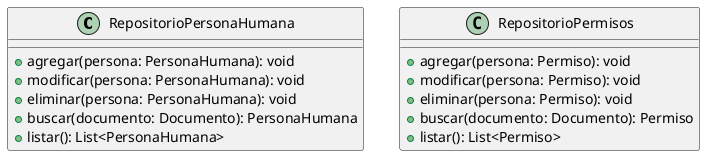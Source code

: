 @startuml diagramaDeClasesRepositorios

class RepositorioPersonaHumana {
    + agregar(persona: PersonaHumana): void
    + modificar(persona: PersonaHumana): void
    + eliminar(persona: PersonaHumana): void
    + buscar(documento: Documento): PersonaHumana
    + listar(): List<PersonaHumana>
}

class RepositorioPermisos {
    + agregar(persona: Permiso): void
    + modificar(persona: Permiso): void
    + eliminar(persona: Permiso): void
    + buscar(documento: Documento): Permiso
    + listar(): List<Permiso>
}

@enduml